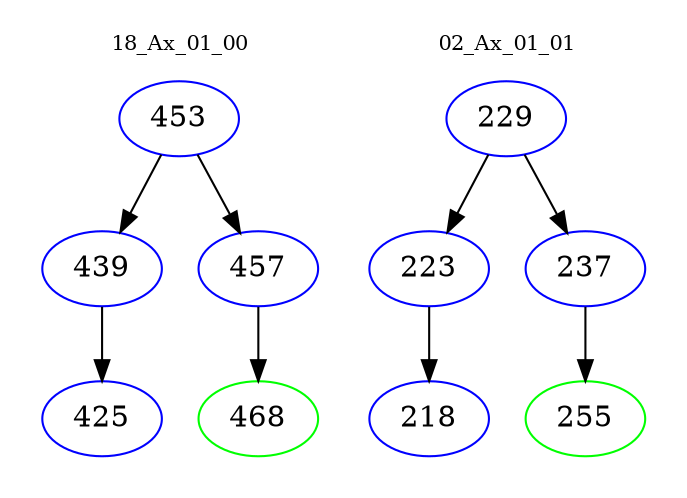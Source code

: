 digraph{
subgraph cluster_0 {
color = white
label = "18_Ax_01_00";
fontsize=10;
T0_453 [label="453", color="blue"]
T0_453 -> T0_439 [color="black"]
T0_439 [label="439", color="blue"]
T0_439 -> T0_425 [color="black"]
T0_425 [label="425", color="blue"]
T0_453 -> T0_457 [color="black"]
T0_457 [label="457", color="blue"]
T0_457 -> T0_468 [color="black"]
T0_468 [label="468", color="green"]
}
subgraph cluster_1 {
color = white
label = "02_Ax_01_01";
fontsize=10;
T1_229 [label="229", color="blue"]
T1_229 -> T1_223 [color="black"]
T1_223 [label="223", color="blue"]
T1_223 -> T1_218 [color="black"]
T1_218 [label="218", color="blue"]
T1_229 -> T1_237 [color="black"]
T1_237 [label="237", color="blue"]
T1_237 -> T1_255 [color="black"]
T1_255 [label="255", color="green"]
}
}
